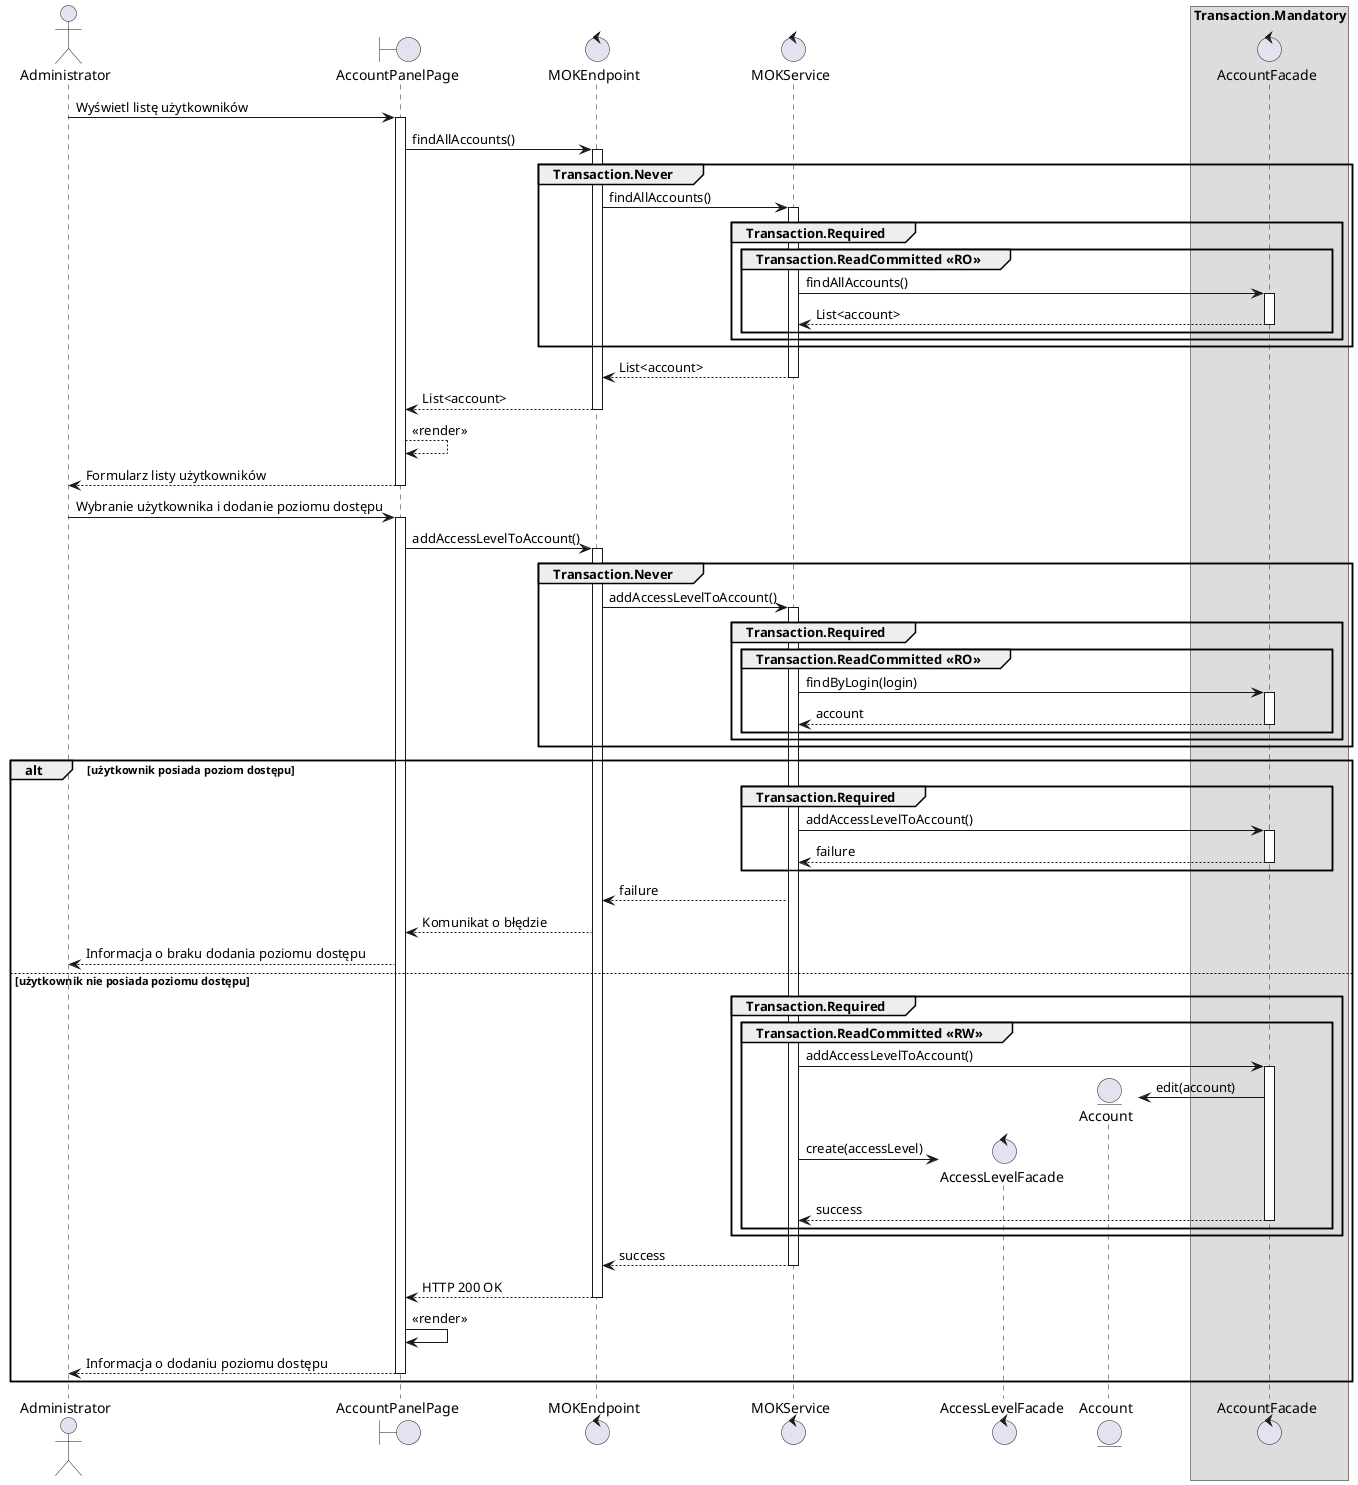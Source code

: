@startuml MOK.5 - Dołącz poziom dostępu

actor Administrator as admin
boundary AccountPanelPage as gui
control MOKEndpoint as controller
control MOKService as service
control AccountFacade as facade
control AccessLevelFacade as facadeLevel
entity Account as account

skinparam backgroundcolor transparent
box Transaction.Mandatory 
    participant facade
end box

admin -> gui ++ : Wyświetl listę użytkowników
gui -> controller ++ :  findAllAccounts()
group Transaction.Never
    controller -> service ++ : findAllAccounts()
    group Transaction.Required
        group Transaction.ReadCommitted <<RO>>
            service -> facade ++ : findAllAccounts()
            return List<account>
        end
    end
end
return List<account>
return List<account>
gui --> gui : <<render>>
return Formularz listy użytkowników

admin -> gui ++ : Wybranie użytkownika i dodanie poziomu dostępu
gui -> controller ++ : addAccessLevelToAccount()

group Transaction.Never
    controller -> service ++ : addAccessLevelToAccount() 
    group Transaction.Required
        group Transaction.ReadCommitted <<RO>>
            service -> facade ++ : findByLogin(login)
            return account
        end    
    end
end

alt użytkownik posiada poziom dostępu
    group Transaction.Required
        service -> facade ++ : addAccessLevelToAccount()
        return failure
    end
    service --> controller : failure
    controller --> gui : Komunikat o błędzie
    gui --> admin : Informacja o braku dodania poziomu dostępu
    
else użytkownik nie posiada poziomu dostępu
    group Transaction.Required
        group Transaction.ReadCommitted <<RW>>
            service -> facade ++ : addAccessLevelToAccount()
            facade -> account ** : edit(account)
            service -> facadeLevel **: create(accessLevel)
            return success
        end
    end
return success
return HTTP 200 OK
gui -> gui : <<render>>
return Informacja o dodaniu poziomu dostępu
end

@enduml